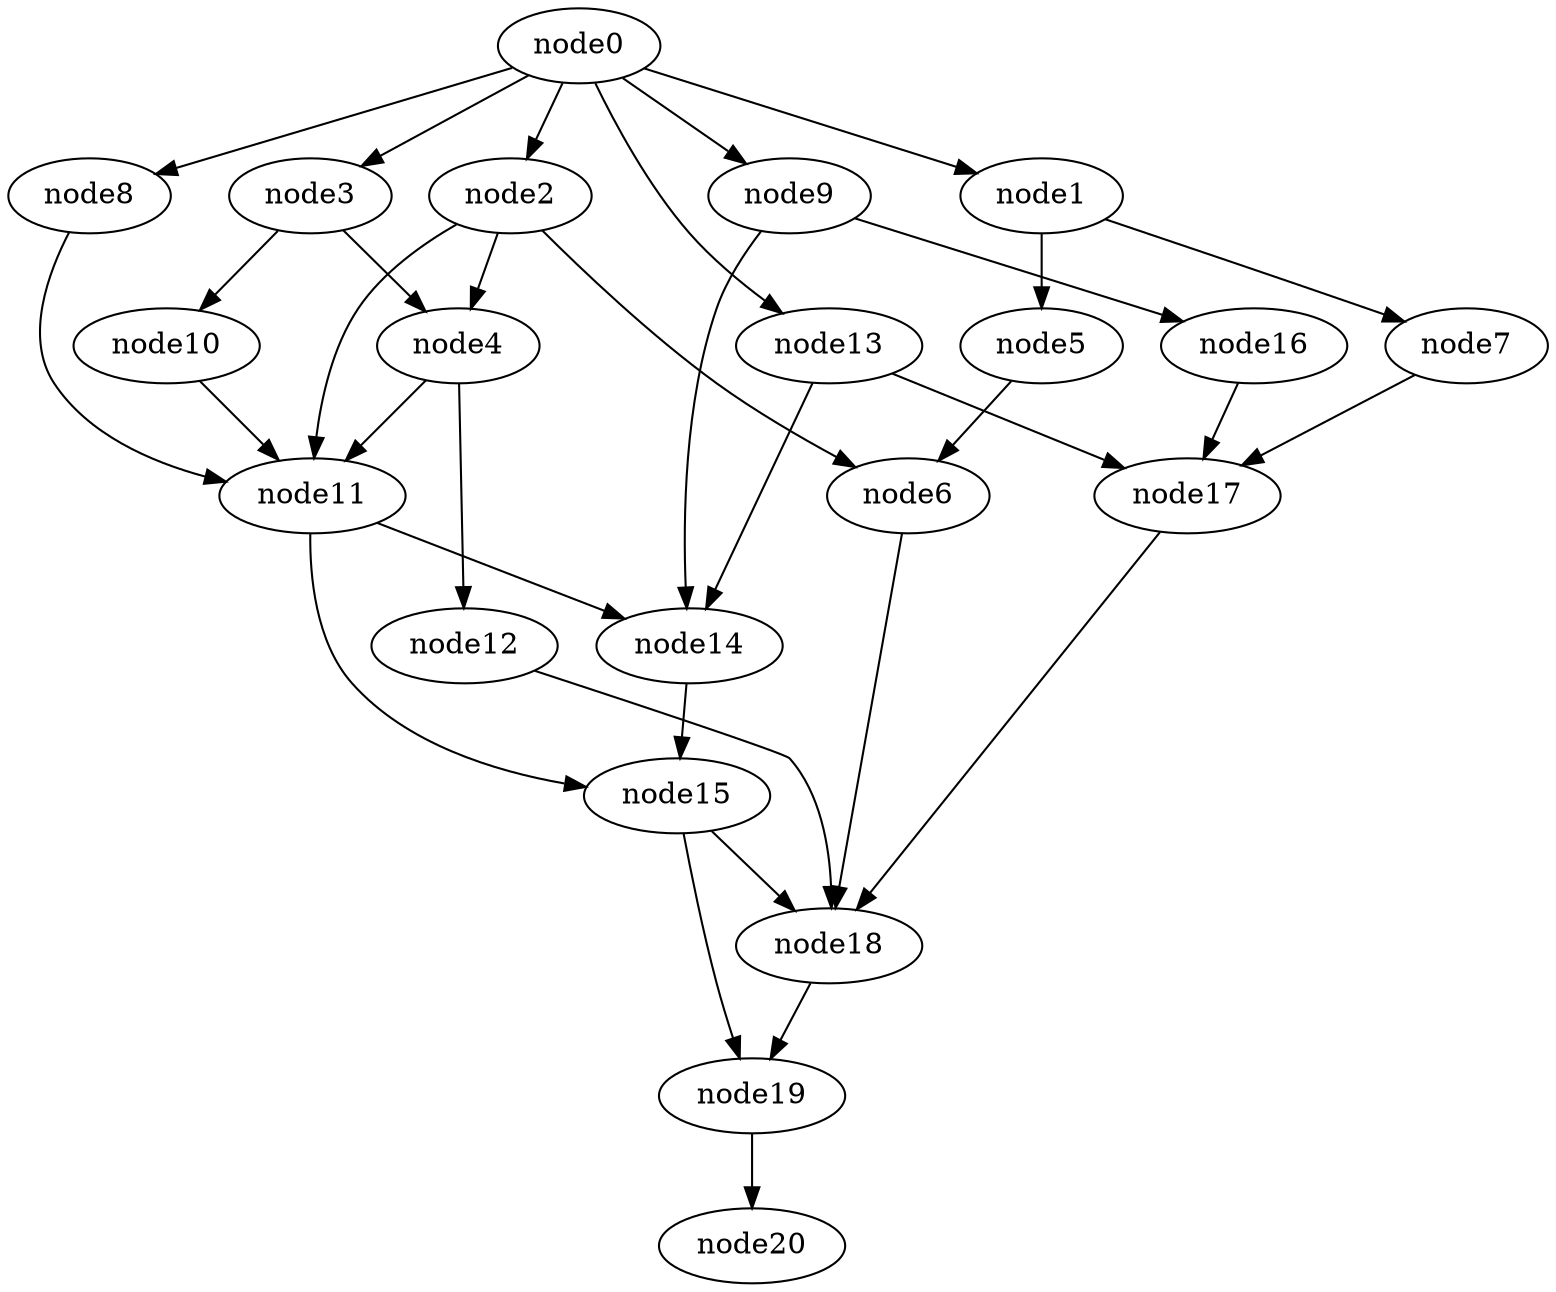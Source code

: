 digraph g{
	node20
	node19 -> node20
	node18 -> node19
	node17 -> node18
	node16 -> node17
	node15 -> node19
	node15 -> node18
	node14 -> node15
	node13 -> node17
	node13 -> node14
	node12 -> node18
	node11 -> node15
	node11 -> node14
	node10 -> node11
	node9 -> node16
	node9 -> node14
	node8 -> node11
	node7 -> node17
	node6 -> node18
	node5 -> node6
	node4 -> node12
	node4 -> node11
	node3 -> node10
	node3 -> node4
	node2 -> node11
	node2 -> node6
	node2 -> node4
	node1 -> node7
	node1 -> node5
	node0 -> node13
	node0 -> node9
	node0 -> node8
	node0 -> node3
	node0 -> node2
	node0 -> node1
}
